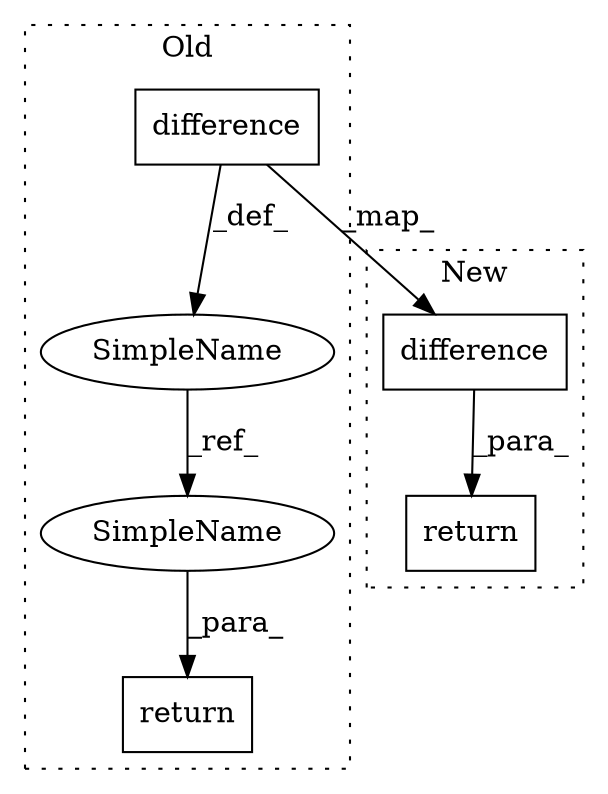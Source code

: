 digraph G {
subgraph cluster0 {
1 [label="difference" a="32" s="18896,18940" l="11,1" shape="box"];
3 [label="SimpleName" a="42" s="18857" l="6" shape="ellipse"];
4 [label="return" a="41" s="18947" l="7" shape="box"];
6 [label="SimpleName" a="42" s="18954" l="6" shape="ellipse"];
label = "Old";
style="dotted";
}
subgraph cluster1 {
2 [label="difference" a="32" s="18294,18338" l="11,1" shape="box"];
5 [label="return" a="41" s="18287" l="7" shape="box"];
label = "New";
style="dotted";
}
1 -> 3 [label="_def_"];
1 -> 2 [label="_map_"];
2 -> 5 [label="_para_"];
3 -> 6 [label="_ref_"];
6 -> 4 [label="_para_"];
}